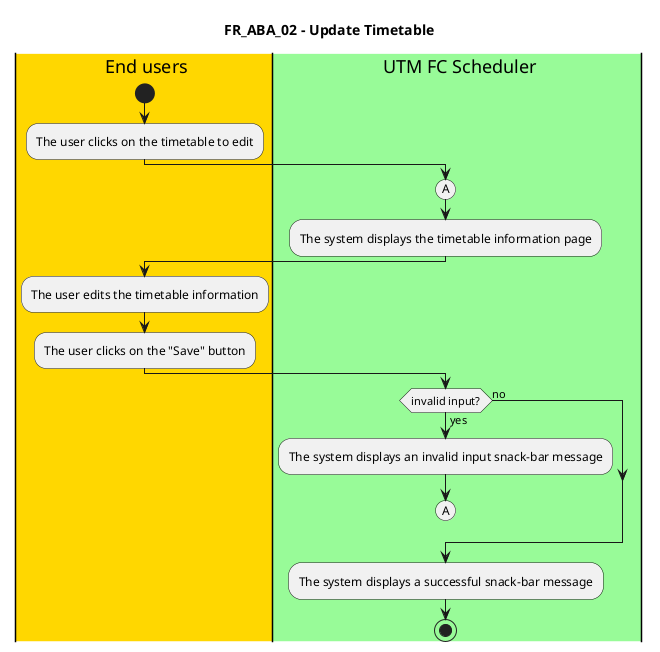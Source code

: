 @startuml FR_ABA_02
title FR_ABA_02 - Update Timetable


|#gold|eu| End users
|#palegreen|sys| UTM FC Scheduler

|eu|
start
:The user clicks on the timetable to edit;

|sys|
(A)
:The system displays the timetable information page;

|eu|
:The user edits the timetable information;
:The user clicks on the "Save" button;

|sys|
if (invalid input?) then (yes)
  :The system displays an invalid input snack-bar message;
  (A)
  detach
else (no)
endif

|sys|
:The system displays a successful snack-bar message;

stop

@enduml
